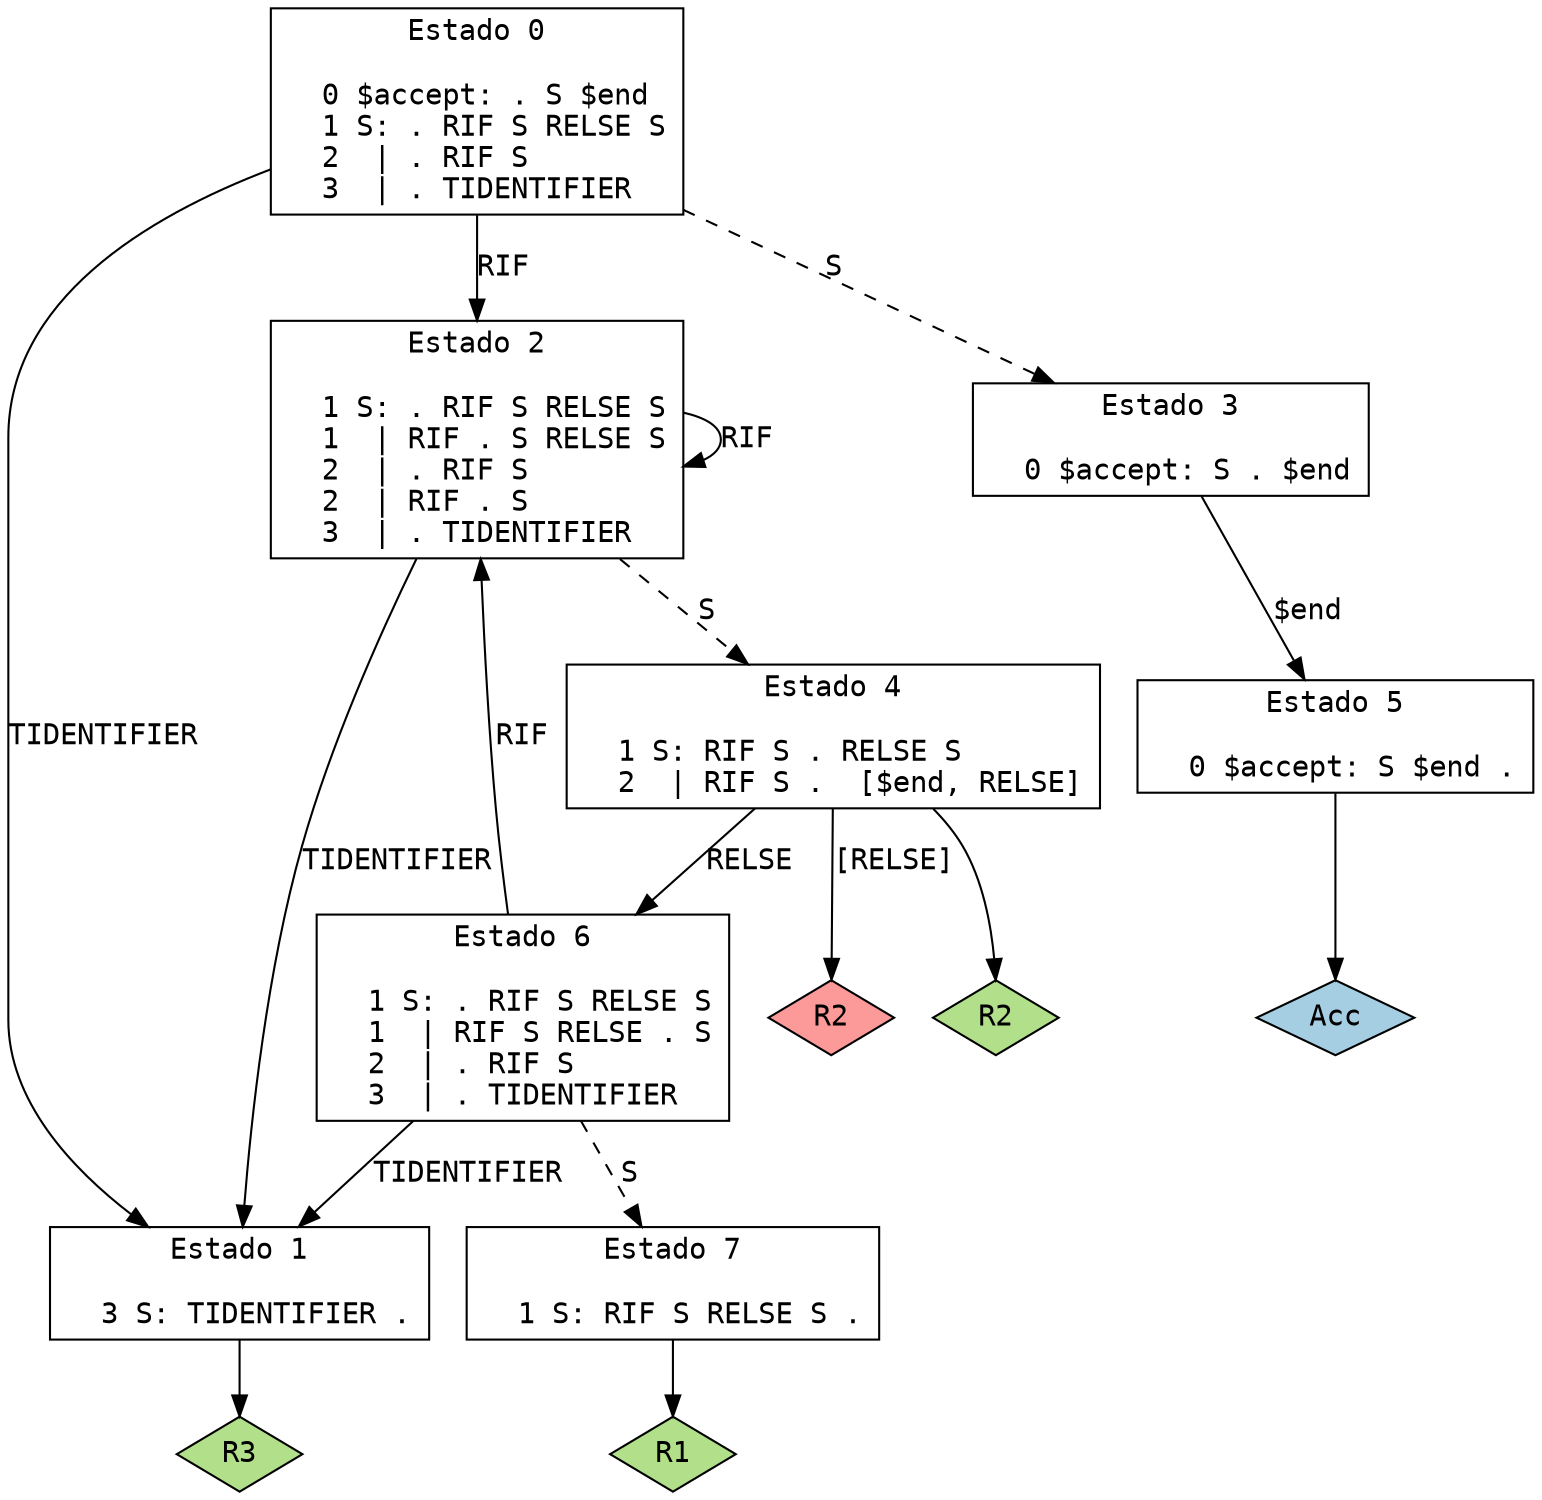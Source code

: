 // Generado por GNU Bison 3.0.4.
// Informe de errores a <bug-bison@gnu.org>.
// Página web: <http://www.gnu.org/software/bison/>.

digraph "parser.y"
{
  node [fontname = courier, shape = box, colorscheme = paired6]
  edge [fontname = courier]

  0 [label="Estado 0\n\l  0 $accept: . S $end\l  1 S: . RIF S RELSE S\l  2  | . RIF S\l  3  | . TIDENTIFIER\l"]
  0 -> 1 [style=solid label="TIDENTIFIER"]
  0 -> 2 [style=solid label="RIF"]
  0 -> 3 [style=dashed label="S"]
  1 [label="Estado 1\n\l  3 S: TIDENTIFIER .\l"]
  1 -> "1R3" [style=solid]
 "1R3" [label="R3", fillcolor=3, shape=diamond, style=filled]
  2 [label="Estado 2\n\l  1 S: . RIF S RELSE S\l  1  | RIF . S RELSE S\l  2  | . RIF S\l  2  | RIF . S\l  3  | . TIDENTIFIER\l"]
  2 -> 1 [style=solid label="TIDENTIFIER"]
  2 -> 2 [style=solid label="RIF"]
  2 -> 4 [style=dashed label="S"]
  3 [label="Estado 3\n\l  0 $accept: S . $end\l"]
  3 -> 5 [style=solid label="$end"]
  4 [label="Estado 4\n\l  1 S: RIF S . RELSE S\l  2  | RIF S .  [$end, RELSE]\l"]
  4 -> 6 [style=solid label="RELSE"]
  4 -> "4R2d" [label="[RELSE]", style=solid]
 "4R2d" [label="R2", fillcolor=5, shape=diamond, style=filled]
  4 -> "4R2" [style=solid]
 "4R2" [label="R2", fillcolor=3, shape=diamond, style=filled]
  5 [label="Estado 5\n\l  0 $accept: S $end .\l"]
  5 -> "5R0" [style=solid]
 "5R0" [label="Acc", fillcolor=1, shape=diamond, style=filled]
  6 [label="Estado 6\n\l  1 S: . RIF S RELSE S\l  1  | RIF S RELSE . S\l  2  | . RIF S\l  3  | . TIDENTIFIER\l"]
  6 -> 1 [style=solid label="TIDENTIFIER"]
  6 -> 2 [style=solid label="RIF"]
  6 -> 7 [style=dashed label="S"]
  7 [label="Estado 7\n\l  1 S: RIF S RELSE S .\l"]
  7 -> "7R1" [style=solid]
 "7R1" [label="R1", fillcolor=3, shape=diamond, style=filled]
}
